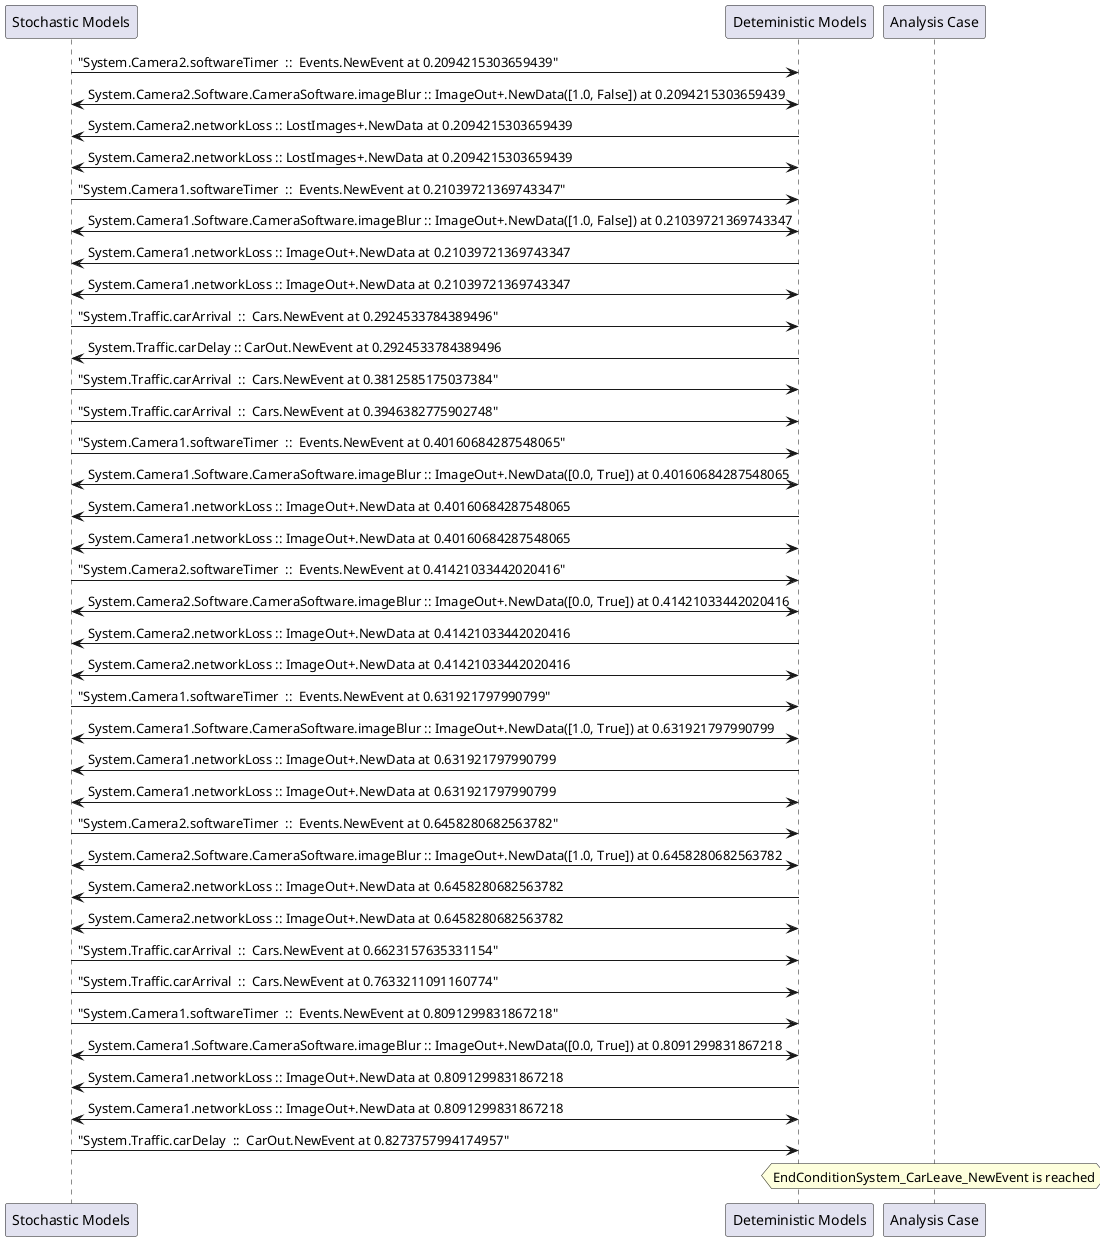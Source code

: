 
	@startuml
	participant "Stochastic Models" as stochmodel
	participant "Deteministic Models" as detmodel
	participant "Analysis Case" as analysis
	{6788_stop} stochmodel -> detmodel : "System.Camera2.softwareTimer  ::  Events.NewEvent at 0.2094215303659439"
detmodel <-> stochmodel : System.Camera2.Software.CameraSoftware.imageBlur :: ImageOut+.NewData([1.0, False]) at 0.2094215303659439
detmodel -> stochmodel : System.Camera2.networkLoss :: LostImages+.NewData at 0.2094215303659439
detmodel <-> stochmodel : System.Camera2.networkLoss :: LostImages+.NewData at 0.2094215303659439
{6772_stop} stochmodel -> detmodel : "System.Camera1.softwareTimer  ::  Events.NewEvent at 0.21039721369743347"
detmodel <-> stochmodel : System.Camera1.Software.CameraSoftware.imageBlur :: ImageOut+.NewData([1.0, False]) at 0.21039721369743347
detmodel -> stochmodel : System.Camera1.networkLoss :: ImageOut+.NewData at 0.21039721369743347
detmodel <-> stochmodel : System.Camera1.networkLoss :: ImageOut+.NewData at 0.21039721369743347
{6803_stop} stochmodel -> detmodel : "System.Traffic.carArrival  ::  Cars.NewEvent at 0.2924533784389496"
{6818_start} detmodel -> stochmodel : System.Traffic.carDelay :: CarOut.NewEvent at 0.2924533784389496
{6804_stop} stochmodel -> detmodel : "System.Traffic.carArrival  ::  Cars.NewEvent at 0.3812585175037384"
{6805_stop} stochmodel -> detmodel : "System.Traffic.carArrival  ::  Cars.NewEvent at 0.3946382775902748"
{6773_stop} stochmodel -> detmodel : "System.Camera1.softwareTimer  ::  Events.NewEvent at 0.40160684287548065"
detmodel <-> stochmodel : System.Camera1.Software.CameraSoftware.imageBlur :: ImageOut+.NewData([0.0, True]) at 0.40160684287548065
detmodel -> stochmodel : System.Camera1.networkLoss :: ImageOut+.NewData at 0.40160684287548065
detmodel <-> stochmodel : System.Camera1.networkLoss :: ImageOut+.NewData at 0.40160684287548065
{6789_stop} stochmodel -> detmodel : "System.Camera2.softwareTimer  ::  Events.NewEvent at 0.41421033442020416"
detmodel <-> stochmodel : System.Camera2.Software.CameraSoftware.imageBlur :: ImageOut+.NewData([0.0, True]) at 0.41421033442020416
detmodel -> stochmodel : System.Camera2.networkLoss :: ImageOut+.NewData at 0.41421033442020416
detmodel <-> stochmodel : System.Camera2.networkLoss :: ImageOut+.NewData at 0.41421033442020416
{6774_stop} stochmodel -> detmodel : "System.Camera1.softwareTimer  ::  Events.NewEvent at 0.631921797990799"
detmodel <-> stochmodel : System.Camera1.Software.CameraSoftware.imageBlur :: ImageOut+.NewData([1.0, True]) at 0.631921797990799
detmodel -> stochmodel : System.Camera1.networkLoss :: ImageOut+.NewData at 0.631921797990799
detmodel <-> stochmodel : System.Camera1.networkLoss :: ImageOut+.NewData at 0.631921797990799
{6790_stop} stochmodel -> detmodel : "System.Camera2.softwareTimer  ::  Events.NewEvent at 0.6458280682563782"
detmodel <-> stochmodel : System.Camera2.Software.CameraSoftware.imageBlur :: ImageOut+.NewData([1.0, True]) at 0.6458280682563782
detmodel -> stochmodel : System.Camera2.networkLoss :: ImageOut+.NewData at 0.6458280682563782
detmodel <-> stochmodel : System.Camera2.networkLoss :: ImageOut+.NewData at 0.6458280682563782
{6806_stop} stochmodel -> detmodel : "System.Traffic.carArrival  ::  Cars.NewEvent at 0.6623157635331154"
{6807_stop} stochmodel -> detmodel : "System.Traffic.carArrival  ::  Cars.NewEvent at 0.7633211091160774"
{6775_stop} stochmodel -> detmodel : "System.Camera1.softwareTimer  ::  Events.NewEvent at 0.8091299831867218"
detmodel <-> stochmodel : System.Camera1.Software.CameraSoftware.imageBlur :: ImageOut+.NewData([0.0, True]) at 0.8091299831867218
detmodel -> stochmodel : System.Camera1.networkLoss :: ImageOut+.NewData at 0.8091299831867218
detmodel <-> stochmodel : System.Camera1.networkLoss :: ImageOut+.NewData at 0.8091299831867218
{6818_stop} stochmodel -> detmodel : "System.Traffic.carDelay  ::  CarOut.NewEvent at 0.8273757994174957"
{6818_start} <-> {6818_stop} : delay
hnote over analysis 
EndConditionSystem_CarLeave_NewEvent is reached
endnote
@enduml